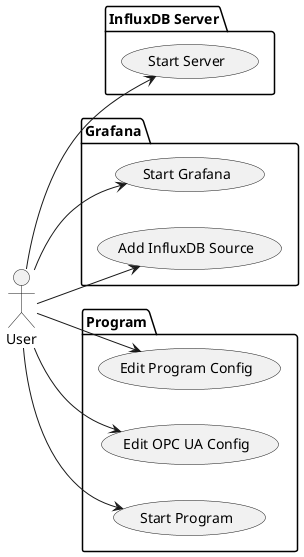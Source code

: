 @startuml "Use Case"
left to right direction
actor User as u
package "InfluxDB Server" {
  usecase "Start Server" as starti
}
package "Grafana" {
  usecase "Start Grafana" as startg
  usecase "Add InfluxDB Source" as confi
}
package Program {
  usecase "Edit Program Config" as editp
  usecase "Edit OPC UA Config" as edito
  usecase "Start Program" as startp
}
u --> starti
u --> startg
u --> confi
u --> editp
u --> edito
u --> startp
@enduml